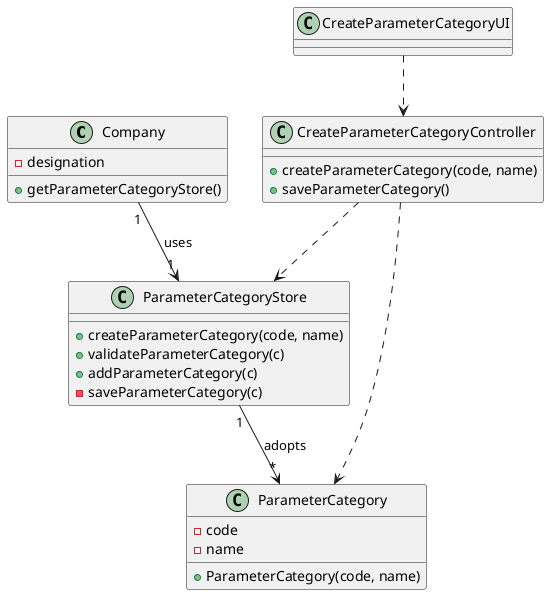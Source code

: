 @startuml
class Company
class ParameterCategoryStore
class ParameterCategory
class CreateParameterCategoryController
class CreateParameterCategoryUI

class Company{
-designation
+getParameterCategoryStore()
}

class CreateParameterCategoryController{
+createParameterCategory(code, name)
+saveParameterCategory()

}

class ParameterCategoryStore{
+createParameterCategory(code, name)
+validateParameterCategory(c)
+addParameterCategory(c)
-saveParameterCategory(c)
}


class ParameterCategory {
-code
-name
+ParameterCategory(code, name)
}

Company "1"-->"1" ParameterCategoryStore : uses
CreateParameterCategoryUI ..> CreateParameterCategoryController
CreateParameterCategoryController ..> ParameterCategory
ParameterCategoryStore "1"-->"*" ParameterCategory : adopts
CreateParameterCategoryController ..> ParameterCategoryStore





@enduml